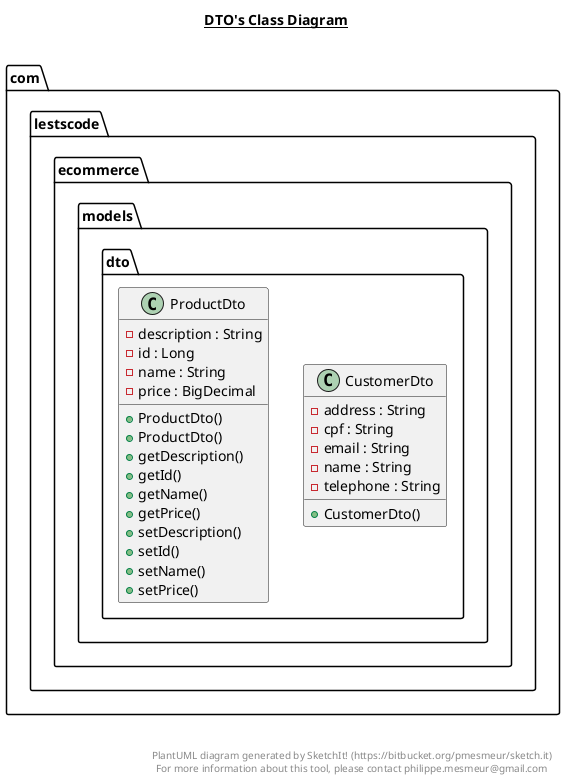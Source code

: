 @startuml

title __DTO's Class Diagram__\n

  namespace com.lestscode.ecommerce {
    namespace models {
      namespace dto {
        class com.lestscode.ecommerce.models.dto.CustomerDto {
            - address : String
            - cpf : String
            - email : String
            - name : String
            - telephone : String
            + CustomerDto()
        }
      }
    }
  }
  

  namespace com.lestscode.ecommerce {
    namespace models {
      namespace dto {
        class com.lestscode.ecommerce.models.dto.ProductDto {
            - description : String
            - id : Long
            - name : String
            - price : BigDecimal
            + ProductDto()
            + ProductDto()
            + getDescription()
            + getId()
            + getName()
            + getPrice()
            + setDescription()
            + setId()
            + setName()
            + setPrice()
        }
      }
    }
  }
  



right footer


PlantUML diagram generated by SketchIt! (https://bitbucket.org/pmesmeur/sketch.it)
For more information about this tool, please contact philippe.mesmeur@gmail.com
endfooter

@enduml
